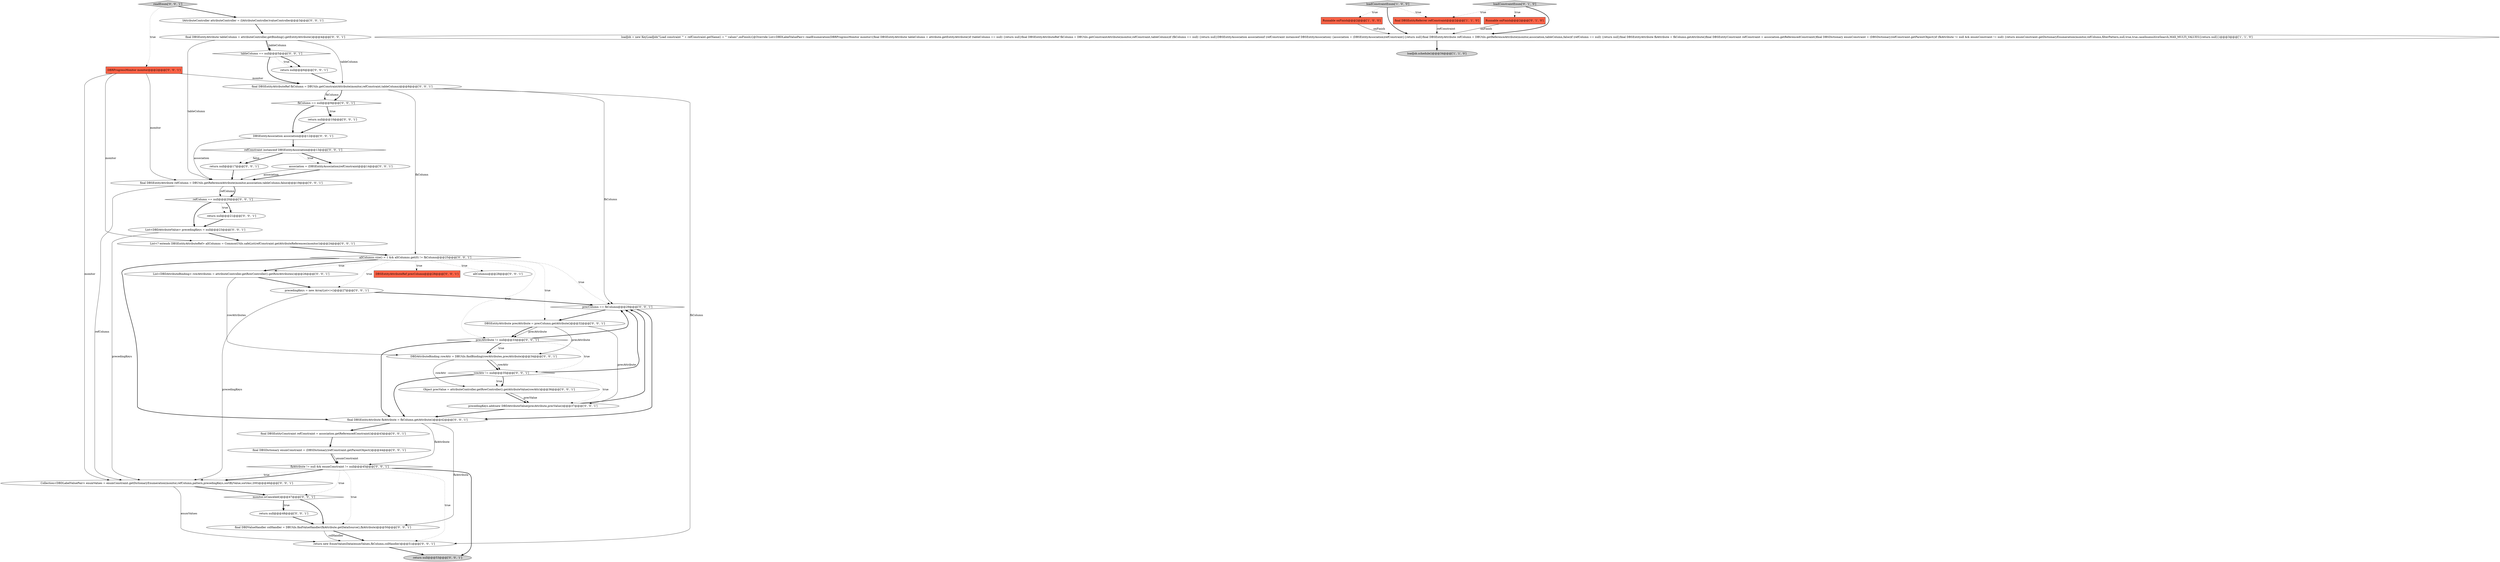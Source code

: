 digraph {
25 [style = filled, label = "final DBSEntityAttribute refColumn = DBUtils.getReferenceAttribute(monitor,association,tableColumn,false)@@@19@@@['0', '0', '1']", fillcolor = white, shape = ellipse image = "AAA0AAABBB3BBB"];
28 [style = filled, label = "return null@@@10@@@['0', '0', '1']", fillcolor = white, shape = ellipse image = "AAA0AAABBB3BBB"];
22 [style = filled, label = "association = (DBSEntityAssociation)refConstraint@@@14@@@['0', '0', '1']", fillcolor = white, shape = ellipse image = "AAA0AAABBB3BBB"];
29 [style = filled, label = "DBSEntityAttributeRef precColumn@@@28@@@['0', '0', '1']", fillcolor = tomato, shape = box image = "AAA0AAABBB3BBB"];
0 [style = filled, label = "loadConstraintEnum['1', '0', '0']", fillcolor = lightgray, shape = diamond image = "AAA0AAABBB1BBB"];
17 [style = filled, label = "fkColumn == null@@@9@@@['0', '0', '1']", fillcolor = white, shape = diamond image = "AAA0AAABBB3BBB"];
44 [style = filled, label = "return null@@@48@@@['0', '0', '1']", fillcolor = white, shape = ellipse image = "AAA0AAABBB3BBB"];
27 [style = filled, label = "return null@@@6@@@['0', '0', '1']", fillcolor = white, shape = ellipse image = "AAA0AAABBB3BBB"];
14 [style = filled, label = "final DBSEntityConstraint refConstraint = association.getReferencedConstraint()@@@43@@@['0', '0', '1']", fillcolor = white, shape = ellipse image = "AAA0AAABBB3BBB"];
16 [style = filled, label = "return null@@@17@@@['0', '0', '1']", fillcolor = white, shape = ellipse image = "AAA0AAABBB3BBB"];
3 [style = filled, label = "loadJob.schedule()@@@34@@@['1', '1', '0']", fillcolor = lightgray, shape = ellipse image = "AAA0AAABBB1BBB"];
5 [style = filled, label = "Runnable onFinish@@@2@@@['0', '1', '0']", fillcolor = tomato, shape = box image = "AAA0AAABBB2BBB"];
36 [style = filled, label = "List<DBDAttributeBinding> rowAttributes = attributeController.getRowController().getRowAttributes()@@@26@@@['0', '0', '1']", fillcolor = white, shape = ellipse image = "AAA0AAABBB3BBB"];
15 [style = filled, label = "final DBSDictionary enumConstraint = (DBSDictionary)refConstraint.getParentObject()@@@44@@@['0', '0', '1']", fillcolor = white, shape = ellipse image = "AAA0AAABBB3BBB"];
9 [style = filled, label = "final DBSEntityAttributeRef fkColumn = DBUtils.getConstraintAttribute(monitor,refConstraint,tableColumn)@@@8@@@['0', '0', '1']", fillcolor = white, shape = ellipse image = "AAA0AAABBB3BBB"];
13 [style = filled, label = "monitor.isCanceled()@@@47@@@['0', '0', '1']", fillcolor = white, shape = diamond image = "AAA0AAABBB3BBB"];
7 [style = filled, label = "fkAttribute != null && enumConstraint != null@@@45@@@['0', '0', '1']", fillcolor = white, shape = diamond image = "AAA0AAABBB3BBB"];
30 [style = filled, label = "final DBSEntityAttribute fkAttribute = fkColumn.getAttribute()@@@42@@@['0', '0', '1']", fillcolor = white, shape = ellipse image = "AAA0AAABBB3BBB"];
39 [style = filled, label = "final DBSEntityAttribute tableColumn = attributeController.getBinding().getEntityAttribute()@@@4@@@['0', '0', '1']", fillcolor = white, shape = ellipse image = "AAA0AAABBB3BBB"];
43 [style = filled, label = "precColumn == fkColumn@@@29@@@['0', '0', '1']", fillcolor = white, shape = diamond image = "AAA0AAABBB3BBB"];
10 [style = filled, label = "final DBDValueHandler colHandler = DBUtils.findValueHandler(fkAttribute.getDataSource(),fkAttribute)@@@50@@@['0', '0', '1']", fillcolor = white, shape = ellipse image = "AAA0AAABBB3BBB"];
1 [style = filled, label = "Runnable onFinish@@@2@@@['1', '0', '0']", fillcolor = tomato, shape = box image = "AAA0AAABBB1BBB"];
45 [style = filled, label = "Collection<DBDLabelValuePair> enumValues = enumConstraint.getDictionaryEnumeration(monitor,refColumn,pattern,precedingKeys,sortByValue,sortAsc,200)@@@46@@@['0', '0', '1']", fillcolor = white, shape = ellipse image = "AAA0AAABBB3BBB"];
23 [style = filled, label = "precedingKeys.add(new DBDAttributeValue(precAttribute,precValue))@@@37@@@['0', '0', '1']", fillcolor = white, shape = ellipse image = "AAA0AAABBB3BBB"];
12 [style = filled, label = "DBRProgressMonitor monitor@@@2@@@['0', '0', '1']", fillcolor = tomato, shape = box image = "AAA0AAABBB3BBB"];
33 [style = filled, label = "precAttribute != null@@@33@@@['0', '0', '1']", fillcolor = white, shape = diamond image = "AAA0AAABBB3BBB"];
4 [style = filled, label = "final DBSEntityReferrer refConstraint@@@2@@@['1', '1', '0']", fillcolor = tomato, shape = box image = "AAA0AAABBB1BBB"];
18 [style = filled, label = "allColumns@@@28@@@['0', '0', '1']", fillcolor = white, shape = ellipse image = "AAA0AAABBB3BBB"];
26 [style = filled, label = "return null@@@53@@@['0', '0', '1']", fillcolor = lightgray, shape = ellipse image = "AAA0AAABBB3BBB"];
31 [style = filled, label = "IAttributeController attributeController = (IAttributeController)valueController@@@3@@@['0', '0', '1']", fillcolor = white, shape = ellipse image = "AAA0AAABBB3BBB"];
32 [style = filled, label = "allColumns.size() > 1 && allColumns.get(0) != fkColumn@@@25@@@['0', '0', '1']", fillcolor = white, shape = diamond image = "AAA0AAABBB3BBB"];
38 [style = filled, label = "readEnum['0', '0', '1']", fillcolor = lightgray, shape = diamond image = "AAA0AAABBB3BBB"];
40 [style = filled, label = "precedingKeys = new ArrayList<>()@@@27@@@['0', '0', '1']", fillcolor = white, shape = ellipse image = "AAA0AAABBB3BBB"];
21 [style = filled, label = "rowAttr != null@@@35@@@['0', '0', '1']", fillcolor = white, shape = diamond image = "AAA0AAABBB3BBB"];
24 [style = filled, label = "tableColumn == null@@@5@@@['0', '0', '1']", fillcolor = white, shape = diamond image = "AAA0AAABBB3BBB"];
6 [style = filled, label = "loadConstraintEnum['0', '1', '0']", fillcolor = lightgray, shape = diamond image = "AAA0AAABBB2BBB"];
34 [style = filled, label = "DBDAttributeBinding rowAttr = DBUtils.findBinding(rowAttributes,precAttribute)@@@34@@@['0', '0', '1']", fillcolor = white, shape = ellipse image = "AAA0AAABBB3BBB"];
37 [style = filled, label = "refConstraint instanceof DBSEntityAssociation@@@13@@@['0', '0', '1']", fillcolor = white, shape = diamond image = "AAA0AAABBB3BBB"];
41 [style = filled, label = "DBSEntityAttribute precAttribute = precColumn.getAttribute()@@@32@@@['0', '0', '1']", fillcolor = white, shape = ellipse image = "AAA0AAABBB3BBB"];
2 [style = filled, label = "loadJob = new KeyLoadJob(\"Load constraint '\" + refConstraint.getName() + \"' values\",onFinish){@Override List<DBDLabelValuePair> readEnumeration(DBRProgressMonitor monitor){final DBSEntityAttribute tableColumn = attribute.getEntityAttribute()if (tableColumn == null) {return null}final DBSEntityAttributeRef fkColumn = DBUtils.getConstraintAttribute(monitor,refConstraint,tableColumn)if (fkColumn == null) {return null}DBSEntityAssociation associationif (refConstraint instanceof DBSEntityAssociation) {association = (DBSEntityAssociation)refConstraint}{return null}final DBSEntityAttribute refColumn = DBUtils.getReferenceAttribute(monitor,association,tableColumn,false)if (refColumn == null) {return null}final DBSEntityAttribute fkAttribute = fkColumn.getAttribute()final DBSEntityConstraint refConstraint = association.getReferencedConstraint()final DBSDictionary enumConstraint = (DBSDictionary)refConstraint.getParentObject()if (fkAttribute != null && enumConstraint != null) {return enumConstraint.getDictionaryEnumeration(monitor,refColumn,filterPattern,null,true,true,caseInsensitiveSearch,MAX_MULTI_VALUES)}return null}}@@@3@@@['1', '1', '0']", fillcolor = white, shape = ellipse image = "AAA0AAABBB1BBB"];
46 [style = filled, label = "Object precValue = attributeController.getRowController().getAttributeValue(rowAttr)@@@36@@@['0', '0', '1']", fillcolor = white, shape = ellipse image = "AAA0AAABBB3BBB"];
42 [style = filled, label = "List<? extends DBSEntityAttributeRef> allColumns = CommonUtils.safeList(refConstraint.getAttributeReferences(monitor))@@@24@@@['0', '0', '1']", fillcolor = white, shape = ellipse image = "AAA0AAABBB3BBB"];
35 [style = filled, label = "List<DBDAttributeValue> precedingKeys = null@@@23@@@['0', '0', '1']", fillcolor = white, shape = ellipse image = "AAA0AAABBB3BBB"];
20 [style = filled, label = "return null@@@21@@@['0', '0', '1']", fillcolor = white, shape = ellipse image = "AAA0AAABBB3BBB"];
8 [style = filled, label = "refColumn == null@@@20@@@['0', '0', '1']", fillcolor = white, shape = diamond image = "AAA0AAABBB3BBB"];
19 [style = filled, label = "DBSEntityAssociation association@@@12@@@['0', '0', '1']", fillcolor = white, shape = ellipse image = "AAA0AAABBB3BBB"];
11 [style = filled, label = "return new EnumValuesData(enumValues,fkColumn,colHandler)@@@51@@@['0', '0', '1']", fillcolor = white, shape = ellipse image = "AAA0AAABBB3BBB"];
23->30 [style = bold, label=""];
9->11 [style = solid, label="fkColumn"];
41->23 [style = solid, label="precAttribute"];
42->32 [style = bold, label=""];
8->35 [style = bold, label=""];
9->43 [style = solid, label="fkColumn"];
41->33 [style = solid, label="precAttribute"];
35->42 [style = bold, label=""];
33->34 [style = bold, label=""];
17->28 [style = dotted, label="true"];
9->32 [style = solid, label="fkColumn"];
10->11 [style = bold, label=""];
12->25 [style = solid, label="monitor"];
21->46 [style = bold, label=""];
6->2 [style = bold, label=""];
40->45 [style = solid, label="precedingKeys"];
32->43 [style = dotted, label="true"];
43->41 [style = bold, label=""];
6->4 [style = dotted, label="true"];
39->24 [style = bold, label=""];
25->45 [style = solid, label="refColumn"];
21->43 [style = bold, label=""];
9->17 [style = bold, label=""];
45->11 [style = solid, label="enumValues"];
32->29 [style = dotted, label="true"];
13->44 [style = dotted, label="true"];
45->13 [style = bold, label=""];
1->2 [style = solid, label="onFinish"];
24->27 [style = bold, label=""];
31->39 [style = bold, label=""];
13->10 [style = bold, label=""];
39->24 [style = solid, label="tableColumn"];
37->16 [style = bold, label=""];
8->20 [style = bold, label=""];
0->1 [style = dotted, label="true"];
21->46 [style = dotted, label="true"];
16->25 [style = bold, label=""];
11->26 [style = bold, label=""];
7->10 [style = dotted, label="true"];
36->34 [style = solid, label="rowAttributes"];
28->19 [style = bold, label=""];
7->13 [style = dotted, label="true"];
8->20 [style = dotted, label="true"];
13->44 [style = bold, label=""];
15->7 [style = bold, label=""];
23->43 [style = bold, label=""];
2->3 [style = bold, label=""];
32->40 [style = dotted, label="true"];
44->10 [style = bold, label=""];
6->5 [style = dotted, label="true"];
20->35 [style = bold, label=""];
22->25 [style = bold, label=""];
38->31 [style = bold, label=""];
9->17 [style = solid, label="fkColumn"];
30->14 [style = bold, label=""];
36->40 [style = bold, label=""];
22->25 [style = solid, label="association"];
34->21 [style = bold, label=""];
41->33 [style = bold, label=""];
19->37 [style = bold, label=""];
35->45 [style = solid, label="precedingKeys"];
40->43 [style = bold, label=""];
17->19 [style = bold, label=""];
15->7 [style = solid, label="enumConstraint"];
30->7 [style = solid, label="fkAttribute"];
46->23 [style = bold, label=""];
5->2 [style = solid, label="onFinish"];
21->30 [style = bold, label=""];
27->9 [style = bold, label=""];
21->23 [style = dotted, label="true"];
32->41 [style = dotted, label="true"];
7->45 [style = dotted, label="true"];
39->9 [style = solid, label="tableColumn"];
34->21 [style = solid, label="rowAttr"];
7->11 [style = dotted, label="true"];
32->33 [style = dotted, label="true"];
33->34 [style = dotted, label="true"];
32->18 [style = dotted, label="true"];
7->45 [style = bold, label=""];
46->23 [style = solid, label="precValue"];
37->16 [style = dotted, label="false"];
24->9 [style = bold, label=""];
41->34 [style = solid, label="precAttribute"];
12->42 [style = solid, label="monitor"];
37->22 [style = bold, label=""];
43->30 [style = bold, label=""];
10->11 [style = solid, label="colHandler"];
14->15 [style = bold, label=""];
19->25 [style = solid, label="association"];
33->43 [style = bold, label=""];
30->10 [style = solid, label="fkAttribute"];
25->8 [style = solid, label="refColumn"];
7->26 [style = bold, label=""];
32->36 [style = dotted, label="true"];
39->25 [style = solid, label="tableColumn"];
12->9 [style = solid, label="monitor"];
33->21 [style = dotted, label="true"];
32->36 [style = bold, label=""];
4->2 [style = solid, label="refConstraint"];
33->30 [style = bold, label=""];
37->22 [style = dotted, label="true"];
17->28 [style = bold, label=""];
24->27 [style = dotted, label="true"];
25->8 [style = bold, label=""];
38->12 [style = dotted, label="true"];
34->46 [style = solid, label="rowAttr"];
32->30 [style = bold, label=""];
0->4 [style = dotted, label="true"];
0->2 [style = bold, label=""];
12->45 [style = solid, label="monitor"];
}
